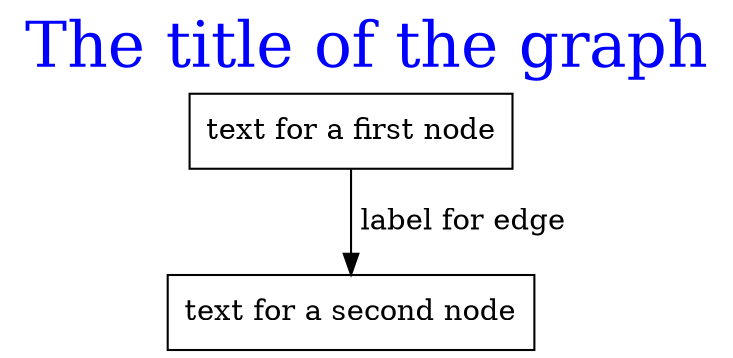 digraph {

   label     = "The title of the graph"
   labelloc  =  t // t: Place the graph's title on top.
   fontsize  = 30 // Make title stand out by giving a large font size
   fontcolor = blue

   node   [ shape = rect ]

   node_1 [ label = "text for a first node" ]
   node_2 [ label = "text for a second node" ]

// Start label text with a space so
// it doesn't get rendered too close to the edge.
   node_1 -> node_2 [ label = " label for edge"]

}
